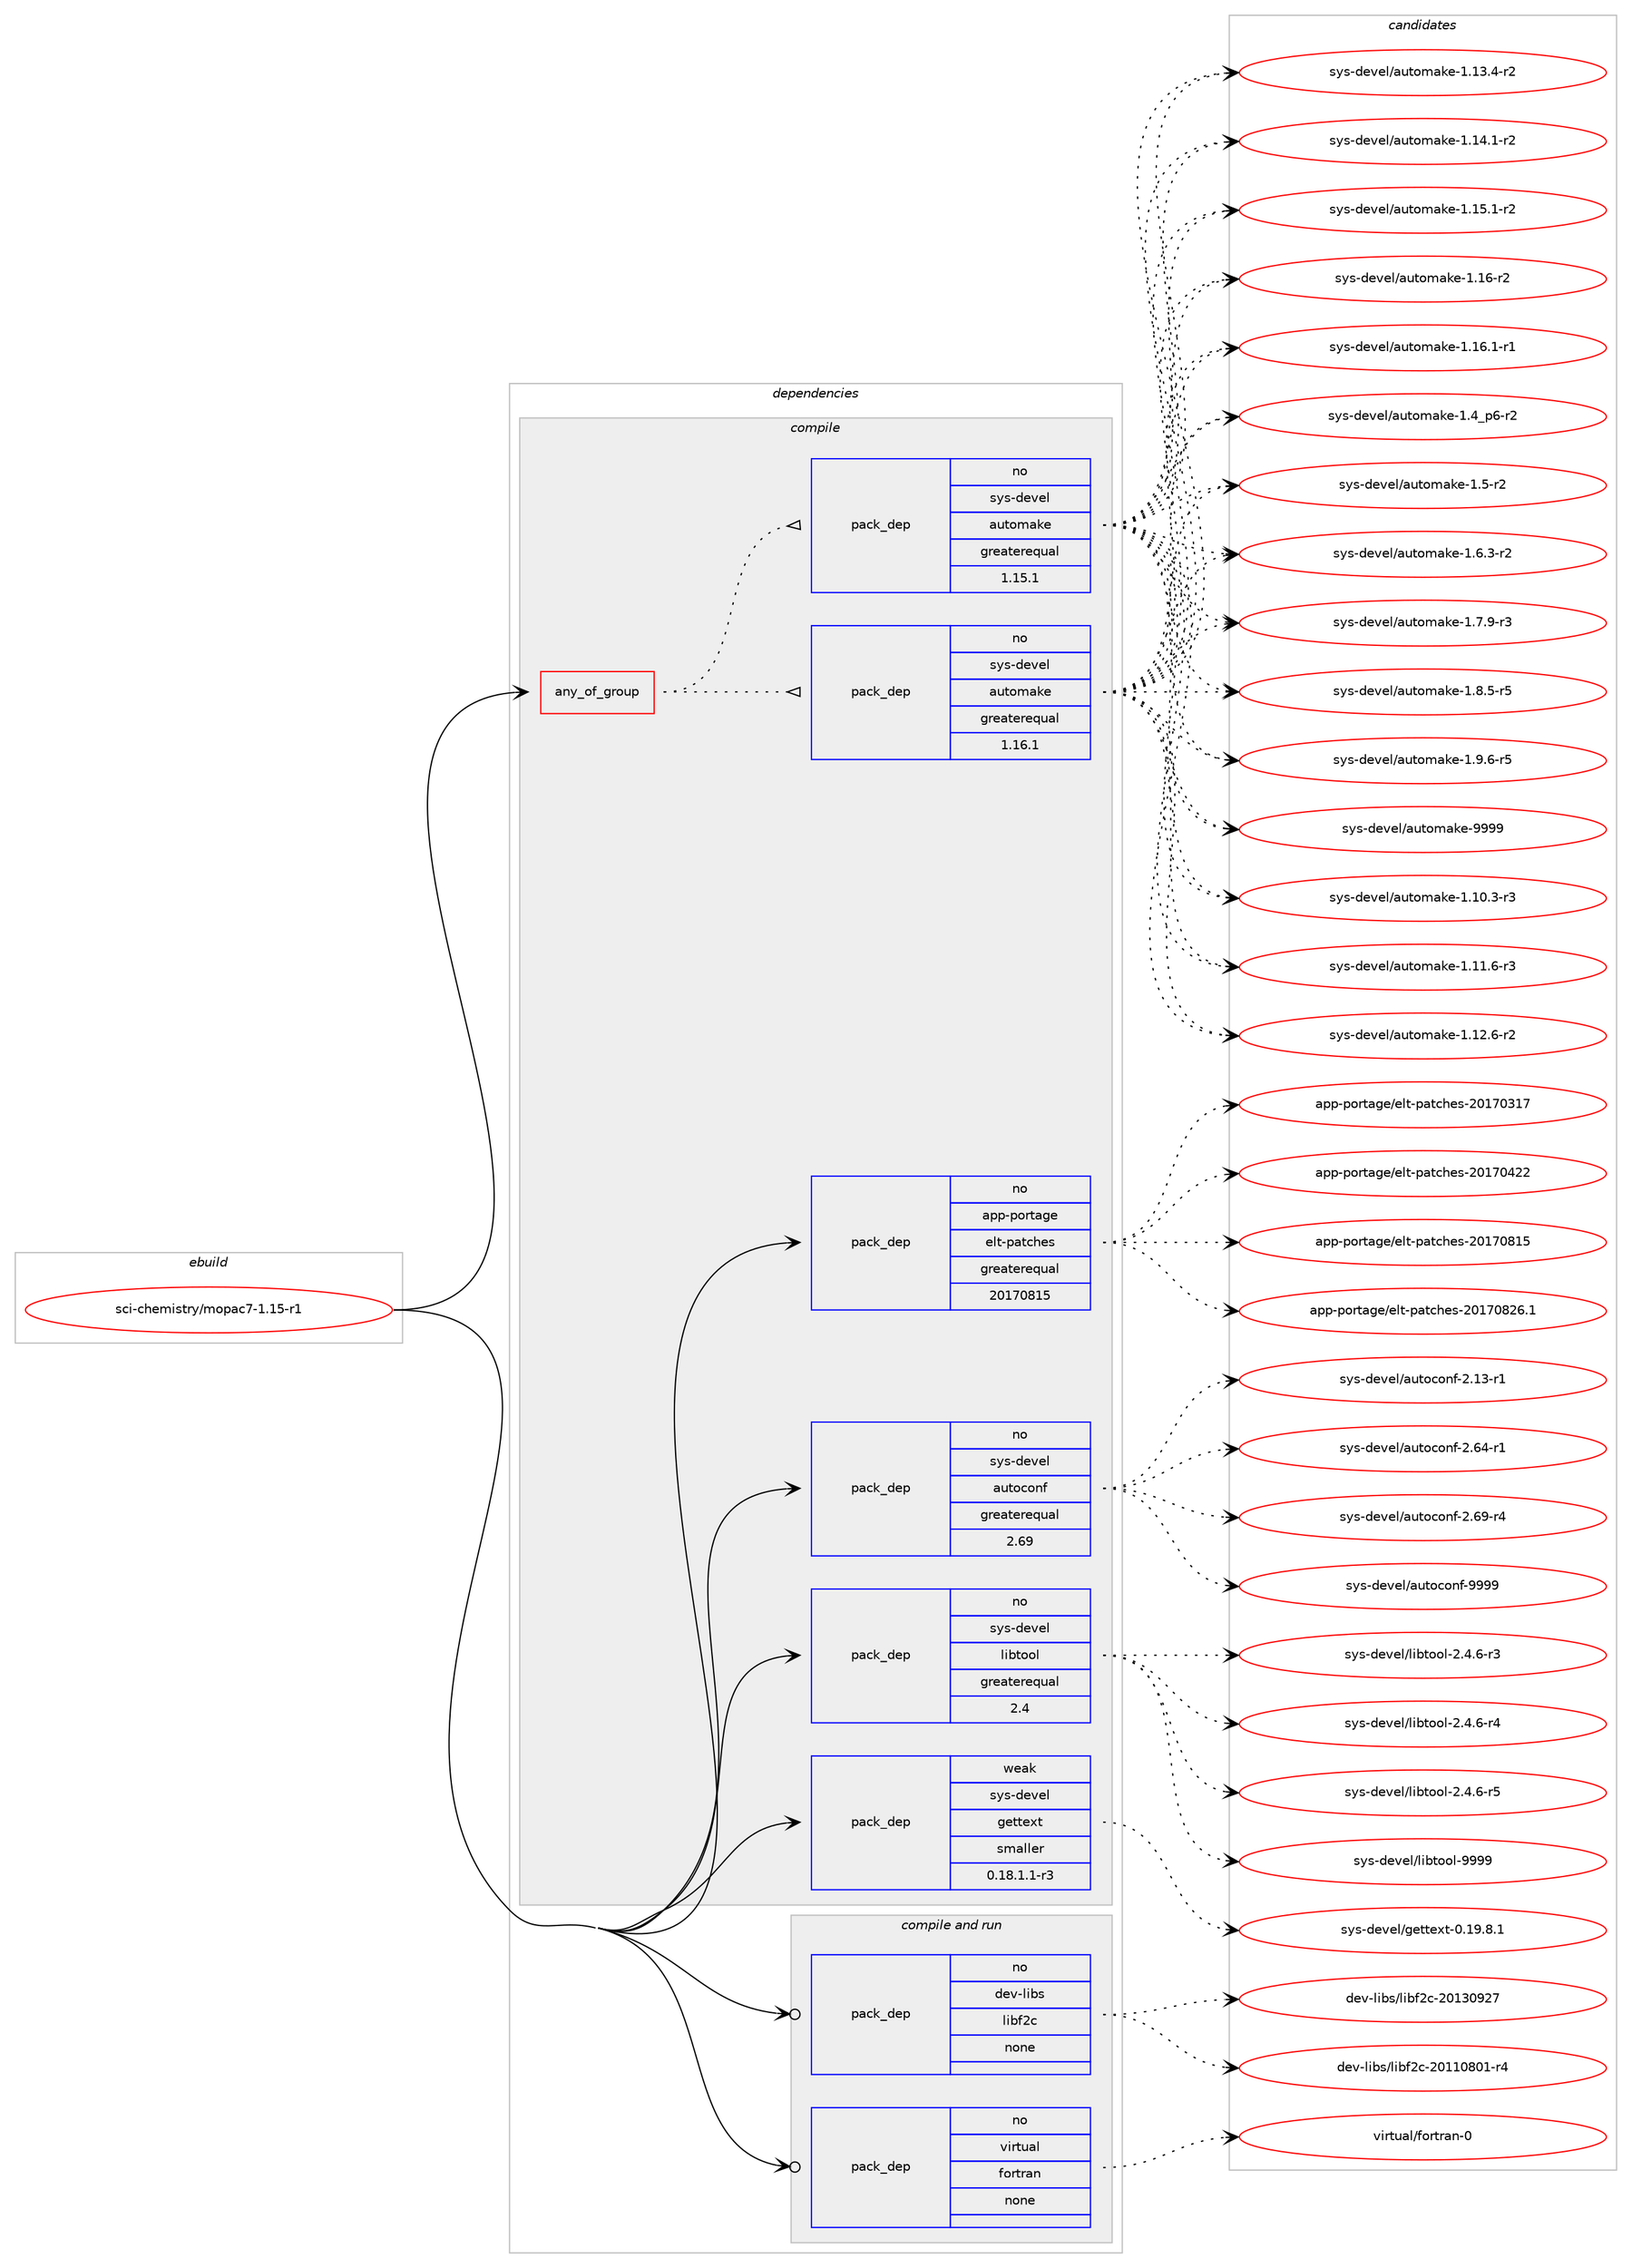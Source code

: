 digraph prolog {

# *************
# Graph options
# *************

newrank=true;
concentrate=true;
compound=true;
graph [rankdir=LR,fontname=Helvetica,fontsize=10,ranksep=1.5];#, ranksep=2.5, nodesep=0.2];
edge  [arrowhead=vee];
node  [fontname=Helvetica,fontsize=10];

# **********
# The ebuild
# **********

subgraph cluster_leftcol {
color=gray;
rank=same;
label=<<i>ebuild</i>>;
id [label="sci-chemistry/mopac7-1.15-r1", color=red, width=4, href="../sci-chemistry/mopac7-1.15-r1.svg"];
}

# ****************
# The dependencies
# ****************

subgraph cluster_midcol {
color=gray;
label=<<i>dependencies</i>>;
subgraph cluster_compile {
fillcolor="#eeeeee";
style=filled;
label=<<i>compile</i>>;
subgraph any26801 {
dependency1688383 [label=<<TABLE BORDER="0" CELLBORDER="1" CELLSPACING="0" CELLPADDING="4"><TR><TD CELLPADDING="10">any_of_group</TD></TR></TABLE>>, shape=none, color=red];subgraph pack1208270 {
dependency1688384 [label=<<TABLE BORDER="0" CELLBORDER="1" CELLSPACING="0" CELLPADDING="4" WIDTH="220"><TR><TD ROWSPAN="6" CELLPADDING="30">pack_dep</TD></TR><TR><TD WIDTH="110">no</TD></TR><TR><TD>sys-devel</TD></TR><TR><TD>automake</TD></TR><TR><TD>greaterequal</TD></TR><TR><TD>1.16.1</TD></TR></TABLE>>, shape=none, color=blue];
}
dependency1688383:e -> dependency1688384:w [weight=20,style="dotted",arrowhead="oinv"];
subgraph pack1208271 {
dependency1688385 [label=<<TABLE BORDER="0" CELLBORDER="1" CELLSPACING="0" CELLPADDING="4" WIDTH="220"><TR><TD ROWSPAN="6" CELLPADDING="30">pack_dep</TD></TR><TR><TD WIDTH="110">no</TD></TR><TR><TD>sys-devel</TD></TR><TR><TD>automake</TD></TR><TR><TD>greaterequal</TD></TR><TR><TD>1.15.1</TD></TR></TABLE>>, shape=none, color=blue];
}
dependency1688383:e -> dependency1688385:w [weight=20,style="dotted",arrowhead="oinv"];
}
id:e -> dependency1688383:w [weight=20,style="solid",arrowhead="vee"];
subgraph pack1208272 {
dependency1688386 [label=<<TABLE BORDER="0" CELLBORDER="1" CELLSPACING="0" CELLPADDING="4" WIDTH="220"><TR><TD ROWSPAN="6" CELLPADDING="30">pack_dep</TD></TR><TR><TD WIDTH="110">no</TD></TR><TR><TD>app-portage</TD></TR><TR><TD>elt-patches</TD></TR><TR><TD>greaterequal</TD></TR><TR><TD>20170815</TD></TR></TABLE>>, shape=none, color=blue];
}
id:e -> dependency1688386:w [weight=20,style="solid",arrowhead="vee"];
subgraph pack1208273 {
dependency1688387 [label=<<TABLE BORDER="0" CELLBORDER="1" CELLSPACING="0" CELLPADDING="4" WIDTH="220"><TR><TD ROWSPAN="6" CELLPADDING="30">pack_dep</TD></TR><TR><TD WIDTH="110">no</TD></TR><TR><TD>sys-devel</TD></TR><TR><TD>autoconf</TD></TR><TR><TD>greaterequal</TD></TR><TR><TD>2.69</TD></TR></TABLE>>, shape=none, color=blue];
}
id:e -> dependency1688387:w [weight=20,style="solid",arrowhead="vee"];
subgraph pack1208274 {
dependency1688388 [label=<<TABLE BORDER="0" CELLBORDER="1" CELLSPACING="0" CELLPADDING="4" WIDTH="220"><TR><TD ROWSPAN="6" CELLPADDING="30">pack_dep</TD></TR><TR><TD WIDTH="110">no</TD></TR><TR><TD>sys-devel</TD></TR><TR><TD>libtool</TD></TR><TR><TD>greaterequal</TD></TR><TR><TD>2.4</TD></TR></TABLE>>, shape=none, color=blue];
}
id:e -> dependency1688388:w [weight=20,style="solid",arrowhead="vee"];
subgraph pack1208275 {
dependency1688389 [label=<<TABLE BORDER="0" CELLBORDER="1" CELLSPACING="0" CELLPADDING="4" WIDTH="220"><TR><TD ROWSPAN="6" CELLPADDING="30">pack_dep</TD></TR><TR><TD WIDTH="110">weak</TD></TR><TR><TD>sys-devel</TD></TR><TR><TD>gettext</TD></TR><TR><TD>smaller</TD></TR><TR><TD>0.18.1.1-r3</TD></TR></TABLE>>, shape=none, color=blue];
}
id:e -> dependency1688389:w [weight=20,style="solid",arrowhead="vee"];
}
subgraph cluster_compileandrun {
fillcolor="#eeeeee";
style=filled;
label=<<i>compile and run</i>>;
subgraph pack1208276 {
dependency1688390 [label=<<TABLE BORDER="0" CELLBORDER="1" CELLSPACING="0" CELLPADDING="4" WIDTH="220"><TR><TD ROWSPAN="6" CELLPADDING="30">pack_dep</TD></TR><TR><TD WIDTH="110">no</TD></TR><TR><TD>dev-libs</TD></TR><TR><TD>libf2c</TD></TR><TR><TD>none</TD></TR><TR><TD></TD></TR></TABLE>>, shape=none, color=blue];
}
id:e -> dependency1688390:w [weight=20,style="solid",arrowhead="odotvee"];
subgraph pack1208277 {
dependency1688391 [label=<<TABLE BORDER="0" CELLBORDER="1" CELLSPACING="0" CELLPADDING="4" WIDTH="220"><TR><TD ROWSPAN="6" CELLPADDING="30">pack_dep</TD></TR><TR><TD WIDTH="110">no</TD></TR><TR><TD>virtual</TD></TR><TR><TD>fortran</TD></TR><TR><TD>none</TD></TR><TR><TD></TD></TR></TABLE>>, shape=none, color=blue];
}
id:e -> dependency1688391:w [weight=20,style="solid",arrowhead="odotvee"];
}
subgraph cluster_run {
fillcolor="#eeeeee";
style=filled;
label=<<i>run</i>>;
}
}

# **************
# The candidates
# **************

subgraph cluster_choices {
rank=same;
color=gray;
label=<<i>candidates</i>>;

subgraph choice1208270 {
color=black;
nodesep=1;
choice11512111545100101118101108479711711611110997107101454946494846514511451 [label="sys-devel/automake-1.10.3-r3", color=red, width=4,href="../sys-devel/automake-1.10.3-r3.svg"];
choice11512111545100101118101108479711711611110997107101454946494946544511451 [label="sys-devel/automake-1.11.6-r3", color=red, width=4,href="../sys-devel/automake-1.11.6-r3.svg"];
choice11512111545100101118101108479711711611110997107101454946495046544511450 [label="sys-devel/automake-1.12.6-r2", color=red, width=4,href="../sys-devel/automake-1.12.6-r2.svg"];
choice11512111545100101118101108479711711611110997107101454946495146524511450 [label="sys-devel/automake-1.13.4-r2", color=red, width=4,href="../sys-devel/automake-1.13.4-r2.svg"];
choice11512111545100101118101108479711711611110997107101454946495246494511450 [label="sys-devel/automake-1.14.1-r2", color=red, width=4,href="../sys-devel/automake-1.14.1-r2.svg"];
choice11512111545100101118101108479711711611110997107101454946495346494511450 [label="sys-devel/automake-1.15.1-r2", color=red, width=4,href="../sys-devel/automake-1.15.1-r2.svg"];
choice1151211154510010111810110847971171161111099710710145494649544511450 [label="sys-devel/automake-1.16-r2", color=red, width=4,href="../sys-devel/automake-1.16-r2.svg"];
choice11512111545100101118101108479711711611110997107101454946495446494511449 [label="sys-devel/automake-1.16.1-r1", color=red, width=4,href="../sys-devel/automake-1.16.1-r1.svg"];
choice115121115451001011181011084797117116111109971071014549465295112544511450 [label="sys-devel/automake-1.4_p6-r2", color=red, width=4,href="../sys-devel/automake-1.4_p6-r2.svg"];
choice11512111545100101118101108479711711611110997107101454946534511450 [label="sys-devel/automake-1.5-r2", color=red, width=4,href="../sys-devel/automake-1.5-r2.svg"];
choice115121115451001011181011084797117116111109971071014549465446514511450 [label="sys-devel/automake-1.6.3-r2", color=red, width=4,href="../sys-devel/automake-1.6.3-r2.svg"];
choice115121115451001011181011084797117116111109971071014549465546574511451 [label="sys-devel/automake-1.7.9-r3", color=red, width=4,href="../sys-devel/automake-1.7.9-r3.svg"];
choice115121115451001011181011084797117116111109971071014549465646534511453 [label="sys-devel/automake-1.8.5-r5", color=red, width=4,href="../sys-devel/automake-1.8.5-r5.svg"];
choice115121115451001011181011084797117116111109971071014549465746544511453 [label="sys-devel/automake-1.9.6-r5", color=red, width=4,href="../sys-devel/automake-1.9.6-r5.svg"];
choice115121115451001011181011084797117116111109971071014557575757 [label="sys-devel/automake-9999", color=red, width=4,href="../sys-devel/automake-9999.svg"];
dependency1688384:e -> choice11512111545100101118101108479711711611110997107101454946494846514511451:w [style=dotted,weight="100"];
dependency1688384:e -> choice11512111545100101118101108479711711611110997107101454946494946544511451:w [style=dotted,weight="100"];
dependency1688384:e -> choice11512111545100101118101108479711711611110997107101454946495046544511450:w [style=dotted,weight="100"];
dependency1688384:e -> choice11512111545100101118101108479711711611110997107101454946495146524511450:w [style=dotted,weight="100"];
dependency1688384:e -> choice11512111545100101118101108479711711611110997107101454946495246494511450:w [style=dotted,weight="100"];
dependency1688384:e -> choice11512111545100101118101108479711711611110997107101454946495346494511450:w [style=dotted,weight="100"];
dependency1688384:e -> choice1151211154510010111810110847971171161111099710710145494649544511450:w [style=dotted,weight="100"];
dependency1688384:e -> choice11512111545100101118101108479711711611110997107101454946495446494511449:w [style=dotted,weight="100"];
dependency1688384:e -> choice115121115451001011181011084797117116111109971071014549465295112544511450:w [style=dotted,weight="100"];
dependency1688384:e -> choice11512111545100101118101108479711711611110997107101454946534511450:w [style=dotted,weight="100"];
dependency1688384:e -> choice115121115451001011181011084797117116111109971071014549465446514511450:w [style=dotted,weight="100"];
dependency1688384:e -> choice115121115451001011181011084797117116111109971071014549465546574511451:w [style=dotted,weight="100"];
dependency1688384:e -> choice115121115451001011181011084797117116111109971071014549465646534511453:w [style=dotted,weight="100"];
dependency1688384:e -> choice115121115451001011181011084797117116111109971071014549465746544511453:w [style=dotted,weight="100"];
dependency1688384:e -> choice115121115451001011181011084797117116111109971071014557575757:w [style=dotted,weight="100"];
}
subgraph choice1208271 {
color=black;
nodesep=1;
choice11512111545100101118101108479711711611110997107101454946494846514511451 [label="sys-devel/automake-1.10.3-r3", color=red, width=4,href="../sys-devel/automake-1.10.3-r3.svg"];
choice11512111545100101118101108479711711611110997107101454946494946544511451 [label="sys-devel/automake-1.11.6-r3", color=red, width=4,href="../sys-devel/automake-1.11.6-r3.svg"];
choice11512111545100101118101108479711711611110997107101454946495046544511450 [label="sys-devel/automake-1.12.6-r2", color=red, width=4,href="../sys-devel/automake-1.12.6-r2.svg"];
choice11512111545100101118101108479711711611110997107101454946495146524511450 [label="sys-devel/automake-1.13.4-r2", color=red, width=4,href="../sys-devel/automake-1.13.4-r2.svg"];
choice11512111545100101118101108479711711611110997107101454946495246494511450 [label="sys-devel/automake-1.14.1-r2", color=red, width=4,href="../sys-devel/automake-1.14.1-r2.svg"];
choice11512111545100101118101108479711711611110997107101454946495346494511450 [label="sys-devel/automake-1.15.1-r2", color=red, width=4,href="../sys-devel/automake-1.15.1-r2.svg"];
choice1151211154510010111810110847971171161111099710710145494649544511450 [label="sys-devel/automake-1.16-r2", color=red, width=4,href="../sys-devel/automake-1.16-r2.svg"];
choice11512111545100101118101108479711711611110997107101454946495446494511449 [label="sys-devel/automake-1.16.1-r1", color=red, width=4,href="../sys-devel/automake-1.16.1-r1.svg"];
choice115121115451001011181011084797117116111109971071014549465295112544511450 [label="sys-devel/automake-1.4_p6-r2", color=red, width=4,href="../sys-devel/automake-1.4_p6-r2.svg"];
choice11512111545100101118101108479711711611110997107101454946534511450 [label="sys-devel/automake-1.5-r2", color=red, width=4,href="../sys-devel/automake-1.5-r2.svg"];
choice115121115451001011181011084797117116111109971071014549465446514511450 [label="sys-devel/automake-1.6.3-r2", color=red, width=4,href="../sys-devel/automake-1.6.3-r2.svg"];
choice115121115451001011181011084797117116111109971071014549465546574511451 [label="sys-devel/automake-1.7.9-r3", color=red, width=4,href="../sys-devel/automake-1.7.9-r3.svg"];
choice115121115451001011181011084797117116111109971071014549465646534511453 [label="sys-devel/automake-1.8.5-r5", color=red, width=4,href="../sys-devel/automake-1.8.5-r5.svg"];
choice115121115451001011181011084797117116111109971071014549465746544511453 [label="sys-devel/automake-1.9.6-r5", color=red, width=4,href="../sys-devel/automake-1.9.6-r5.svg"];
choice115121115451001011181011084797117116111109971071014557575757 [label="sys-devel/automake-9999", color=red, width=4,href="../sys-devel/automake-9999.svg"];
dependency1688385:e -> choice11512111545100101118101108479711711611110997107101454946494846514511451:w [style=dotted,weight="100"];
dependency1688385:e -> choice11512111545100101118101108479711711611110997107101454946494946544511451:w [style=dotted,weight="100"];
dependency1688385:e -> choice11512111545100101118101108479711711611110997107101454946495046544511450:w [style=dotted,weight="100"];
dependency1688385:e -> choice11512111545100101118101108479711711611110997107101454946495146524511450:w [style=dotted,weight="100"];
dependency1688385:e -> choice11512111545100101118101108479711711611110997107101454946495246494511450:w [style=dotted,weight="100"];
dependency1688385:e -> choice11512111545100101118101108479711711611110997107101454946495346494511450:w [style=dotted,weight="100"];
dependency1688385:e -> choice1151211154510010111810110847971171161111099710710145494649544511450:w [style=dotted,weight="100"];
dependency1688385:e -> choice11512111545100101118101108479711711611110997107101454946495446494511449:w [style=dotted,weight="100"];
dependency1688385:e -> choice115121115451001011181011084797117116111109971071014549465295112544511450:w [style=dotted,weight="100"];
dependency1688385:e -> choice11512111545100101118101108479711711611110997107101454946534511450:w [style=dotted,weight="100"];
dependency1688385:e -> choice115121115451001011181011084797117116111109971071014549465446514511450:w [style=dotted,weight="100"];
dependency1688385:e -> choice115121115451001011181011084797117116111109971071014549465546574511451:w [style=dotted,weight="100"];
dependency1688385:e -> choice115121115451001011181011084797117116111109971071014549465646534511453:w [style=dotted,weight="100"];
dependency1688385:e -> choice115121115451001011181011084797117116111109971071014549465746544511453:w [style=dotted,weight="100"];
dependency1688385:e -> choice115121115451001011181011084797117116111109971071014557575757:w [style=dotted,weight="100"];
}
subgraph choice1208272 {
color=black;
nodesep=1;
choice97112112451121111141169710310147101108116451129711699104101115455048495548514955 [label="app-portage/elt-patches-20170317", color=red, width=4,href="../app-portage/elt-patches-20170317.svg"];
choice97112112451121111141169710310147101108116451129711699104101115455048495548525050 [label="app-portage/elt-patches-20170422", color=red, width=4,href="../app-portage/elt-patches-20170422.svg"];
choice97112112451121111141169710310147101108116451129711699104101115455048495548564953 [label="app-portage/elt-patches-20170815", color=red, width=4,href="../app-portage/elt-patches-20170815.svg"];
choice971121124511211111411697103101471011081164511297116991041011154550484955485650544649 [label="app-portage/elt-patches-20170826.1", color=red, width=4,href="../app-portage/elt-patches-20170826.1.svg"];
dependency1688386:e -> choice97112112451121111141169710310147101108116451129711699104101115455048495548514955:w [style=dotted,weight="100"];
dependency1688386:e -> choice97112112451121111141169710310147101108116451129711699104101115455048495548525050:w [style=dotted,weight="100"];
dependency1688386:e -> choice97112112451121111141169710310147101108116451129711699104101115455048495548564953:w [style=dotted,weight="100"];
dependency1688386:e -> choice971121124511211111411697103101471011081164511297116991041011154550484955485650544649:w [style=dotted,weight="100"];
}
subgraph choice1208273 {
color=black;
nodesep=1;
choice1151211154510010111810110847971171161119911111010245504649514511449 [label="sys-devel/autoconf-2.13-r1", color=red, width=4,href="../sys-devel/autoconf-2.13-r1.svg"];
choice1151211154510010111810110847971171161119911111010245504654524511449 [label="sys-devel/autoconf-2.64-r1", color=red, width=4,href="../sys-devel/autoconf-2.64-r1.svg"];
choice1151211154510010111810110847971171161119911111010245504654574511452 [label="sys-devel/autoconf-2.69-r4", color=red, width=4,href="../sys-devel/autoconf-2.69-r4.svg"];
choice115121115451001011181011084797117116111991111101024557575757 [label="sys-devel/autoconf-9999", color=red, width=4,href="../sys-devel/autoconf-9999.svg"];
dependency1688387:e -> choice1151211154510010111810110847971171161119911111010245504649514511449:w [style=dotted,weight="100"];
dependency1688387:e -> choice1151211154510010111810110847971171161119911111010245504654524511449:w [style=dotted,weight="100"];
dependency1688387:e -> choice1151211154510010111810110847971171161119911111010245504654574511452:w [style=dotted,weight="100"];
dependency1688387:e -> choice115121115451001011181011084797117116111991111101024557575757:w [style=dotted,weight="100"];
}
subgraph choice1208274 {
color=black;
nodesep=1;
choice1151211154510010111810110847108105981161111111084550465246544511451 [label="sys-devel/libtool-2.4.6-r3", color=red, width=4,href="../sys-devel/libtool-2.4.6-r3.svg"];
choice1151211154510010111810110847108105981161111111084550465246544511452 [label="sys-devel/libtool-2.4.6-r4", color=red, width=4,href="../sys-devel/libtool-2.4.6-r4.svg"];
choice1151211154510010111810110847108105981161111111084550465246544511453 [label="sys-devel/libtool-2.4.6-r5", color=red, width=4,href="../sys-devel/libtool-2.4.6-r5.svg"];
choice1151211154510010111810110847108105981161111111084557575757 [label="sys-devel/libtool-9999", color=red, width=4,href="../sys-devel/libtool-9999.svg"];
dependency1688388:e -> choice1151211154510010111810110847108105981161111111084550465246544511451:w [style=dotted,weight="100"];
dependency1688388:e -> choice1151211154510010111810110847108105981161111111084550465246544511452:w [style=dotted,weight="100"];
dependency1688388:e -> choice1151211154510010111810110847108105981161111111084550465246544511453:w [style=dotted,weight="100"];
dependency1688388:e -> choice1151211154510010111810110847108105981161111111084557575757:w [style=dotted,weight="100"];
}
subgraph choice1208275 {
color=black;
nodesep=1;
choice1151211154510010111810110847103101116116101120116454846495746564649 [label="sys-devel/gettext-0.19.8.1", color=red, width=4,href="../sys-devel/gettext-0.19.8.1.svg"];
dependency1688389:e -> choice1151211154510010111810110847103101116116101120116454846495746564649:w [style=dotted,weight="100"];
}
subgraph choice1208276 {
color=black;
nodesep=1;
choice1001011184510810598115471081059810250994550484949485648494511452 [label="dev-libs/libf2c-20110801-r4", color=red, width=4,href="../dev-libs/libf2c-20110801-r4.svg"];
choice100101118451081059811547108105981025099455048495148575055 [label="dev-libs/libf2c-20130927", color=red, width=4,href="../dev-libs/libf2c-20130927.svg"];
dependency1688390:e -> choice1001011184510810598115471081059810250994550484949485648494511452:w [style=dotted,weight="100"];
dependency1688390:e -> choice100101118451081059811547108105981025099455048495148575055:w [style=dotted,weight="100"];
}
subgraph choice1208277 {
color=black;
nodesep=1;
choice1181051141161179710847102111114116114971104548 [label="virtual/fortran-0", color=red, width=4,href="../virtual/fortran-0.svg"];
dependency1688391:e -> choice1181051141161179710847102111114116114971104548:w [style=dotted,weight="100"];
}
}

}
